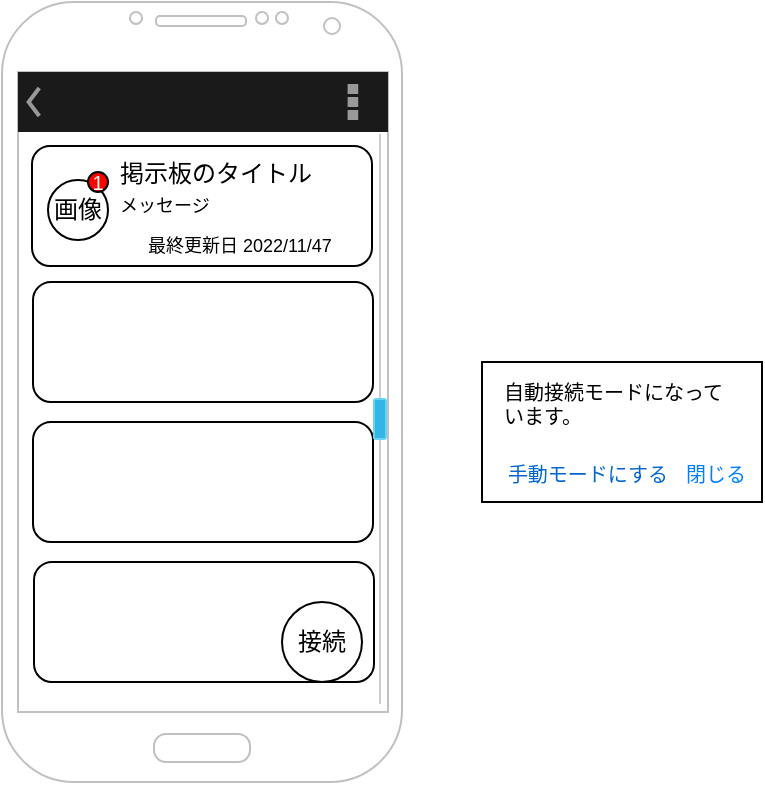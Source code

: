 <mxfile version="20.5.3" type="device"><diagram id="rYEgNzmczrnlh7VmTD3n" name="ホーム画面"><mxGraphModel dx="424" dy="457" grid="1" gridSize="10" guides="1" tooltips="1" connect="1" arrows="1" fold="1" page="1" pageScale="1" pageWidth="827" pageHeight="1169" math="0" shadow="0"><root><mxCell id="0"/><mxCell id="1" parent="0"/><mxCell id="zoNSl1ahQjS_PMIkAWhJ-3" value="" style="verticalLabelPosition=bottom;verticalAlign=top;html=1;shadow=0;dashed=0;strokeWidth=1;shape=mxgraph.android.phone2;strokeColor=#c0c0c0;" vertex="1" parent="1"><mxGeometry x="40" y="250" width="200" height="390" as="geometry"/></mxCell><mxCell id="zoNSl1ahQjS_PMIkAWhJ-4" value="" style="strokeWidth=1;html=1;shadow=0;dashed=0;shape=mxgraph.android.action_bar;fillColor=#1A1A1A;strokeColor=#c0c0c0;strokeWidth=2;fontColor=#FFFFFF;" vertex="1" parent="1"><mxGeometry x="48" y="285" width="185" height="30" as="geometry"/></mxCell><mxCell id="zoNSl1ahQjS_PMIkAWhJ-6" value="" style="rounded=1;whiteSpace=wrap;html=1;" vertex="1" parent="1"><mxGeometry x="55" y="322" width="170" height="60" as="geometry"/></mxCell><mxCell id="zoNSl1ahQjS_PMIkAWhJ-7" value="" style="rounded=1;whiteSpace=wrap;html=1;" vertex="1" parent="1"><mxGeometry x="55.5" y="390" width="170" height="60" as="geometry"/></mxCell><mxCell id="zoNSl1ahQjS_PMIkAWhJ-8" value="" style="rounded=1;whiteSpace=wrap;html=1;" vertex="1" parent="1"><mxGeometry x="55.5" y="460" width="170" height="60" as="geometry"/></mxCell><mxCell id="zoNSl1ahQjS_PMIkAWhJ-9" value="" style="rounded=1;whiteSpace=wrap;html=1;" vertex="1" parent="1"><mxGeometry x="56" y="530" width="170" height="60" as="geometry"/></mxCell><mxCell id="zoNSl1ahQjS_PMIkAWhJ-5" value="接続" style="ellipse;whiteSpace=wrap;html=1;aspect=fixed;" vertex="1" parent="1"><mxGeometry x="180" y="550" width="40" height="40" as="geometry"/></mxCell><mxCell id="zoNSl1ahQjS_PMIkAWhJ-10" value="" style="verticalLabelPosition=bottom;verticalAlign=top;html=1;shadow=0;dashed=0;strokeWidth=1;shape=mxgraph.android.quickscroll3;dy=0.5;fillColor=#33b5e5;strokeColor=#66D5F5;" vertex="1" parent="1"><mxGeometry x="226" y="316" width="6" height="285" as="geometry"/></mxCell><mxCell id="zoNSl1ahQjS_PMIkAWhJ-11" value="&lt;font style=&quot;font-size: 12px;&quot;&gt;掲示板のタイトル&lt;/font&gt;" style="text;html=1;strokeColor=none;fillColor=none;align=left;verticalAlign=middle;whiteSpace=wrap;rounded=0;fontSize=10;" vertex="1" parent="1"><mxGeometry x="97" y="331" width="110" height="10" as="geometry"/></mxCell><mxCell id="zoNSl1ahQjS_PMIkAWhJ-12" value="&lt;font style=&quot;font-size: 9px;&quot;&gt;メッセージ&lt;/font&gt;" style="text;html=1;strokeColor=none;fillColor=none;align=left;verticalAlign=middle;whiteSpace=wrap;rounded=0;fontSize=8;" vertex="1" parent="1"><mxGeometry x="97" y="339.5" width="110" height="25" as="geometry"/></mxCell><mxCell id="zoNSl1ahQjS_PMIkAWhJ-13" value="&lt;font style=&quot;font-size: 9px;&quot;&gt;最終更新日 2022/11/47&lt;/font&gt;" style="text;html=1;strokeColor=none;fillColor=none;align=left;verticalAlign=middle;whiteSpace=wrap;rounded=0;fontSize=8;" vertex="1" parent="1"><mxGeometry x="111" y="367" width="110" height="10" as="geometry"/></mxCell><mxCell id="zoNSl1ahQjS_PMIkAWhJ-14" value="画像" style="ellipse;whiteSpace=wrap;html=1;aspect=fixed;" vertex="1" parent="1"><mxGeometry x="63" y="339" width="30" height="30" as="geometry"/></mxCell><mxCell id="zoNSl1ahQjS_PMIkAWhJ-15" value="&lt;font style=&quot;font-size: 10px;&quot;&gt;1&lt;/font&gt;" style="ellipse;whiteSpace=wrap;html=1;aspect=fixed;fontSize=12;strokeColor=#000000;fillColor=#FF0000;fontColor=#FFFFFF;" vertex="1" parent="1"><mxGeometry x="83" y="335" width="10" height="10" as="geometry"/></mxCell><mxCell id="zoNSl1ahQjS_PMIkAWhJ-16" value="" style="rounded=0;whiteSpace=wrap;html=1;strokeColor=#000000;fontSize=10;fontColor=#FFFFFF;fillColor=#FFFFFF;" vertex="1" parent="1"><mxGeometry x="280" y="430" width="140" height="70" as="geometry"/></mxCell><mxCell id="zoNSl1ahQjS_PMIkAWhJ-17" value="&lt;span style=&quot;text-align: left;&quot;&gt;手動モードにする&lt;/span&gt;" style="text;html=1;strokeColor=none;fillColor=none;align=center;verticalAlign=middle;whiteSpace=wrap;rounded=0;fontSize=10;fontColor=#0066CC;" vertex="1" parent="1"><mxGeometry x="288" y="480" width="90" height="12" as="geometry"/></mxCell><mxCell id="zoNSl1ahQjS_PMIkAWhJ-18" value="自動接続モードになっています。" style="text;html=1;strokeColor=none;fillColor=none;align=left;verticalAlign=middle;whiteSpace=wrap;rounded=0;fontSize=10;fontColor=#000000;" vertex="1" parent="1"><mxGeometry x="289" y="436" width="120" height="30" as="geometry"/></mxCell><mxCell id="zoNSl1ahQjS_PMIkAWhJ-19" value="閉じる" style="text;html=1;strokeColor=none;fillColor=none;align=center;verticalAlign=middle;whiteSpace=wrap;rounded=0;fontSize=10;fontColor=#007FFF;" vertex="1" parent="1"><mxGeometry x="380" y="480" width="34" height="12" as="geometry"/></mxCell></root></mxGraphModel></diagram></mxfile>
